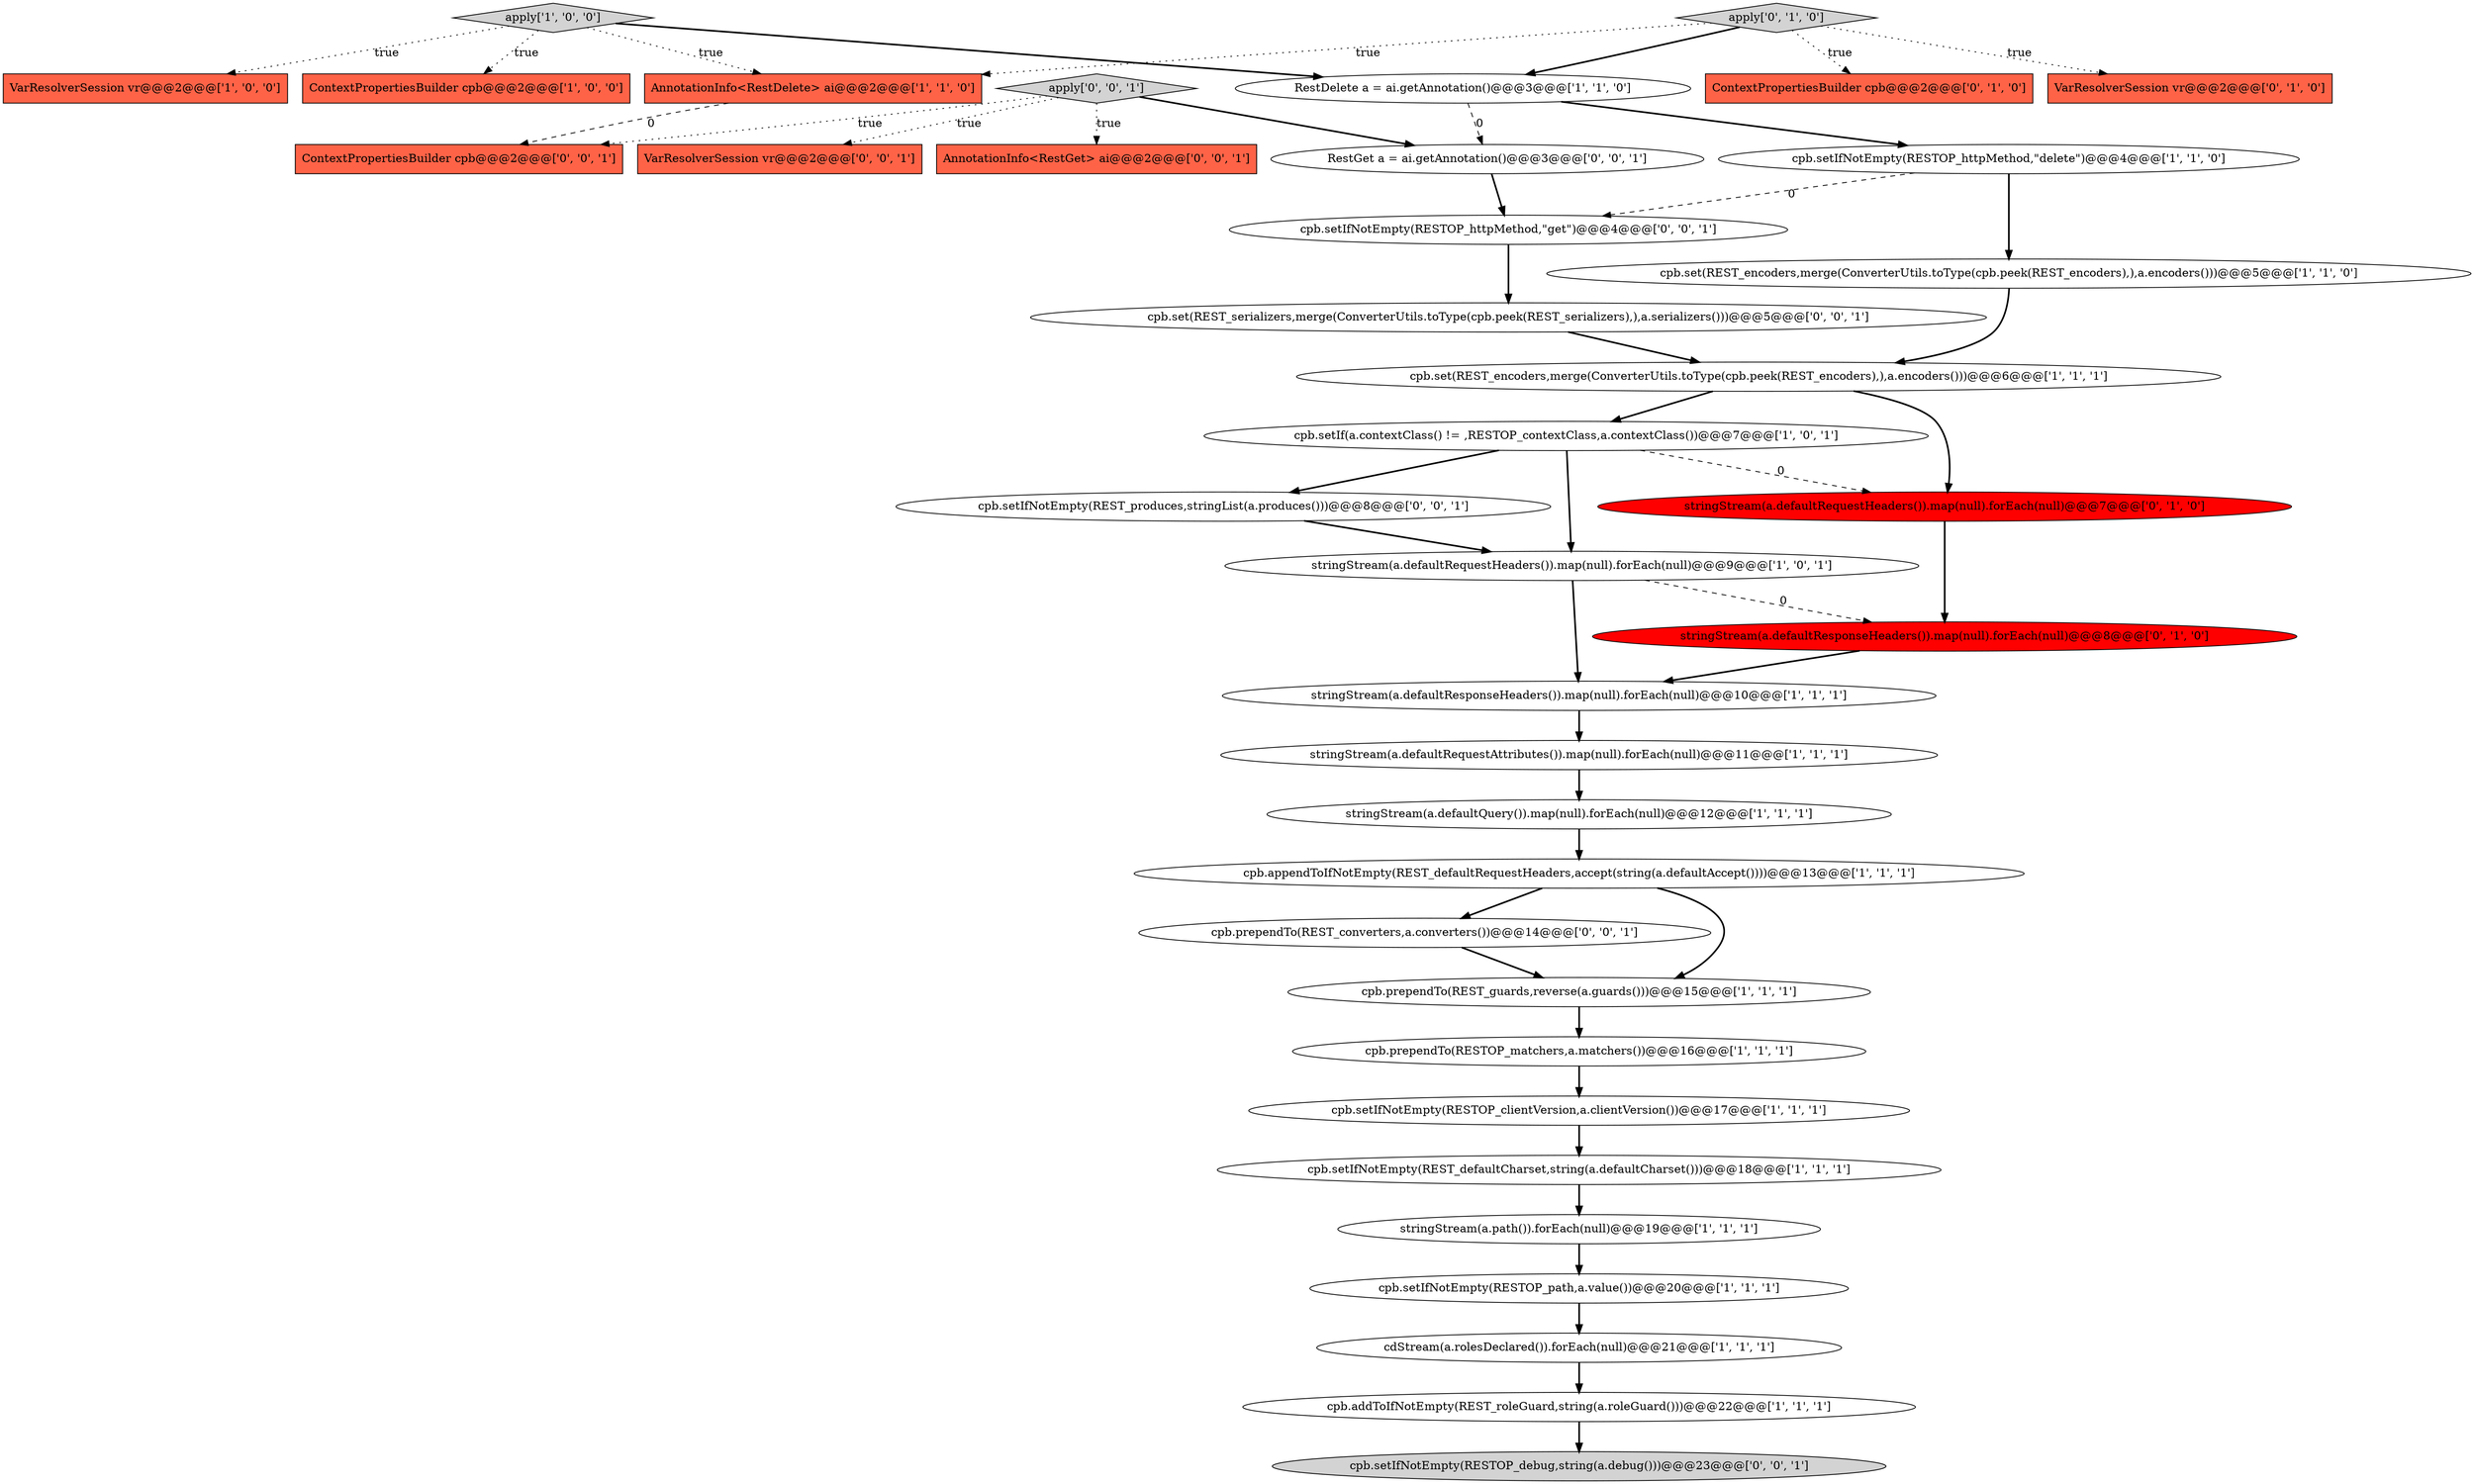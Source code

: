 digraph {
18 [style = filled, label = "cpb.addToIfNotEmpty(REST_roleGuard,string(a.roleGuard()))@@@22@@@['1', '1', '1']", fillcolor = white, shape = ellipse image = "AAA0AAABBB1BBB"];
9 [style = filled, label = "stringStream(a.defaultRequestHeaders()).map(null).forEach(null)@@@9@@@['1', '0', '1']", fillcolor = white, shape = ellipse image = "AAA0AAABBB1BBB"];
33 [style = filled, label = "VarResolverSession vr@@@2@@@['0', '0', '1']", fillcolor = tomato, shape = box image = "AAA0AAABBB3BBB"];
12 [style = filled, label = "apply['1', '0', '0']", fillcolor = lightgray, shape = diamond image = "AAA0AAABBB1BBB"];
13 [style = filled, label = "cpb.setIf(a.contextClass() != ,RESTOP_contextClass,a.contextClass())@@@7@@@['1', '0', '1']", fillcolor = white, shape = ellipse image = "AAA0AAABBB1BBB"];
23 [style = filled, label = "ContextPropertiesBuilder cpb@@@2@@@['0', '1', '0']", fillcolor = tomato, shape = box image = "AAA0AAABBB2BBB"];
20 [style = filled, label = "cpb.setIfNotEmpty(RESTOP_clientVersion,a.clientVersion())@@@17@@@['1', '1', '1']", fillcolor = white, shape = ellipse image = "AAA0AAABBB1BBB"];
3 [style = filled, label = "stringStream(a.path()).forEach(null)@@@19@@@['1', '1', '1']", fillcolor = white, shape = ellipse image = "AAA0AAABBB1BBB"];
6 [style = filled, label = "cpb.prependTo(REST_guards,reverse(a.guards()))@@@15@@@['1', '1', '1']", fillcolor = white, shape = ellipse image = "AAA0AAABBB1BBB"];
26 [style = filled, label = "apply['0', '1', '0']", fillcolor = lightgray, shape = diamond image = "AAA0AAABBB2BBB"];
0 [style = filled, label = "cpb.prependTo(RESTOP_matchers,a.matchers())@@@16@@@['1', '1', '1']", fillcolor = white, shape = ellipse image = "AAA0AAABBB1BBB"];
28 [style = filled, label = "cpb.setIfNotEmpty(REST_produces,stringList(a.produces()))@@@8@@@['0', '0', '1']", fillcolor = white, shape = ellipse image = "AAA0AAABBB3BBB"];
32 [style = filled, label = "cpb.setIfNotEmpty(RESTOP_httpMethod,\"get\")@@@4@@@['0', '0', '1']", fillcolor = white, shape = ellipse image = "AAA0AAABBB3BBB"];
17 [style = filled, label = "cpb.set(REST_encoders,merge(ConverterUtils.toType(cpb.peek(REST_encoders),),a.encoders()))@@@6@@@['1', '1', '1']", fillcolor = white, shape = ellipse image = "AAA0AAABBB1BBB"];
35 [style = filled, label = "cpb.prependTo(REST_converters,a.converters())@@@14@@@['0', '0', '1']", fillcolor = white, shape = ellipse image = "AAA0AAABBB3BBB"];
24 [style = filled, label = "stringStream(a.defaultRequestHeaders()).map(null).forEach(null)@@@7@@@['0', '1', '0']", fillcolor = red, shape = ellipse image = "AAA1AAABBB2BBB"];
29 [style = filled, label = "cpb.set(REST_serializers,merge(ConverterUtils.toType(cpb.peek(REST_serializers),),a.serializers()))@@@5@@@['0', '0', '1']", fillcolor = white, shape = ellipse image = "AAA0AAABBB3BBB"];
21 [style = filled, label = "cdStream(a.rolesDeclared()).forEach(null)@@@21@@@['1', '1', '1']", fillcolor = white, shape = ellipse image = "AAA0AAABBB1BBB"];
31 [style = filled, label = "apply['0', '0', '1']", fillcolor = lightgray, shape = diamond image = "AAA0AAABBB3BBB"];
5 [style = filled, label = "stringStream(a.defaultRequestAttributes()).map(null).forEach(null)@@@11@@@['1', '1', '1']", fillcolor = white, shape = ellipse image = "AAA0AAABBB1BBB"];
22 [style = filled, label = "VarResolverSession vr@@@2@@@['0', '1', '0']", fillcolor = tomato, shape = box image = "AAA0AAABBB2BBB"];
30 [style = filled, label = "cpb.setIfNotEmpty(RESTOP_debug,string(a.debug()))@@@23@@@['0', '0', '1']", fillcolor = lightgray, shape = ellipse image = "AAA0AAABBB3BBB"];
14 [style = filled, label = "RestDelete a = ai.getAnnotation()@@@3@@@['1', '1', '0']", fillcolor = white, shape = ellipse image = "AAA0AAABBB1BBB"];
15 [style = filled, label = "cpb.setIfNotEmpty(RESTOP_httpMethod,\"delete\")@@@4@@@['1', '1', '0']", fillcolor = white, shape = ellipse image = "AAA0AAABBB1BBB"];
25 [style = filled, label = "stringStream(a.defaultResponseHeaders()).map(null).forEach(null)@@@8@@@['0', '1', '0']", fillcolor = red, shape = ellipse image = "AAA1AAABBB2BBB"];
8 [style = filled, label = "VarResolverSession vr@@@2@@@['1', '0', '0']", fillcolor = tomato, shape = box image = "AAA0AAABBB1BBB"];
16 [style = filled, label = "cpb.setIfNotEmpty(REST_defaultCharset,string(a.defaultCharset()))@@@18@@@['1', '1', '1']", fillcolor = white, shape = ellipse image = "AAA0AAABBB1BBB"];
10 [style = filled, label = "stringStream(a.defaultResponseHeaders()).map(null).forEach(null)@@@10@@@['1', '1', '1']", fillcolor = white, shape = ellipse image = "AAA0AAABBB1BBB"];
36 [style = filled, label = "ContextPropertiesBuilder cpb@@@2@@@['0', '0', '1']", fillcolor = tomato, shape = box image = "AAA0AAABBB3BBB"];
4 [style = filled, label = "cpb.setIfNotEmpty(RESTOP_path,a.value())@@@20@@@['1', '1', '1']", fillcolor = white, shape = ellipse image = "AAA0AAABBB1BBB"];
2 [style = filled, label = "ContextPropertiesBuilder cpb@@@2@@@['1', '0', '0']", fillcolor = tomato, shape = box image = "AAA0AAABBB1BBB"];
7 [style = filled, label = "cpb.set(REST_encoders,merge(ConverterUtils.toType(cpb.peek(REST_encoders),),a.encoders()))@@@5@@@['1', '1', '0']", fillcolor = white, shape = ellipse image = "AAA0AAABBB1BBB"];
27 [style = filled, label = "AnnotationInfo<RestGet> ai@@@2@@@['0', '0', '1']", fillcolor = tomato, shape = box image = "AAA0AAABBB3BBB"];
19 [style = filled, label = "AnnotationInfo<RestDelete> ai@@@2@@@['1', '1', '0']", fillcolor = tomato, shape = box image = "AAA0AAABBB1BBB"];
34 [style = filled, label = "RestGet a = ai.getAnnotation()@@@3@@@['0', '0', '1']", fillcolor = white, shape = ellipse image = "AAA0AAABBB3BBB"];
11 [style = filled, label = "stringStream(a.defaultQuery()).map(null).forEach(null)@@@12@@@['1', '1', '1']", fillcolor = white, shape = ellipse image = "AAA0AAABBB1BBB"];
1 [style = filled, label = "cpb.appendToIfNotEmpty(REST_defaultRequestHeaders,accept(string(a.defaultAccept())))@@@13@@@['1', '1', '1']", fillcolor = white, shape = ellipse image = "AAA0AAABBB1BBB"];
16->3 [style = bold, label=""];
29->17 [style = bold, label=""];
7->17 [style = bold, label=""];
15->7 [style = bold, label=""];
14->34 [style = dashed, label="0"];
35->6 [style = bold, label=""];
11->1 [style = bold, label=""];
12->8 [style = dotted, label="true"];
12->2 [style = dotted, label="true"];
26->14 [style = bold, label=""];
4->21 [style = bold, label=""];
18->30 [style = bold, label=""];
28->9 [style = bold, label=""];
15->32 [style = dashed, label="0"];
1->35 [style = bold, label=""];
26->19 [style = dotted, label="true"];
6->0 [style = bold, label=""];
26->23 [style = dotted, label="true"];
9->10 [style = bold, label=""];
26->22 [style = dotted, label="true"];
31->33 [style = dotted, label="true"];
3->4 [style = bold, label=""];
21->18 [style = bold, label=""];
31->34 [style = bold, label=""];
32->29 [style = bold, label=""];
13->24 [style = dashed, label="0"];
17->24 [style = bold, label=""];
1->6 [style = bold, label=""];
10->5 [style = bold, label=""];
20->16 [style = bold, label=""];
19->36 [style = dashed, label="0"];
12->19 [style = dotted, label="true"];
24->25 [style = bold, label=""];
9->25 [style = dashed, label="0"];
31->27 [style = dotted, label="true"];
12->14 [style = bold, label=""];
0->20 [style = bold, label=""];
14->15 [style = bold, label=""];
17->13 [style = bold, label=""];
5->11 [style = bold, label=""];
13->9 [style = bold, label=""];
25->10 [style = bold, label=""];
34->32 [style = bold, label=""];
31->36 [style = dotted, label="true"];
13->28 [style = bold, label=""];
}
